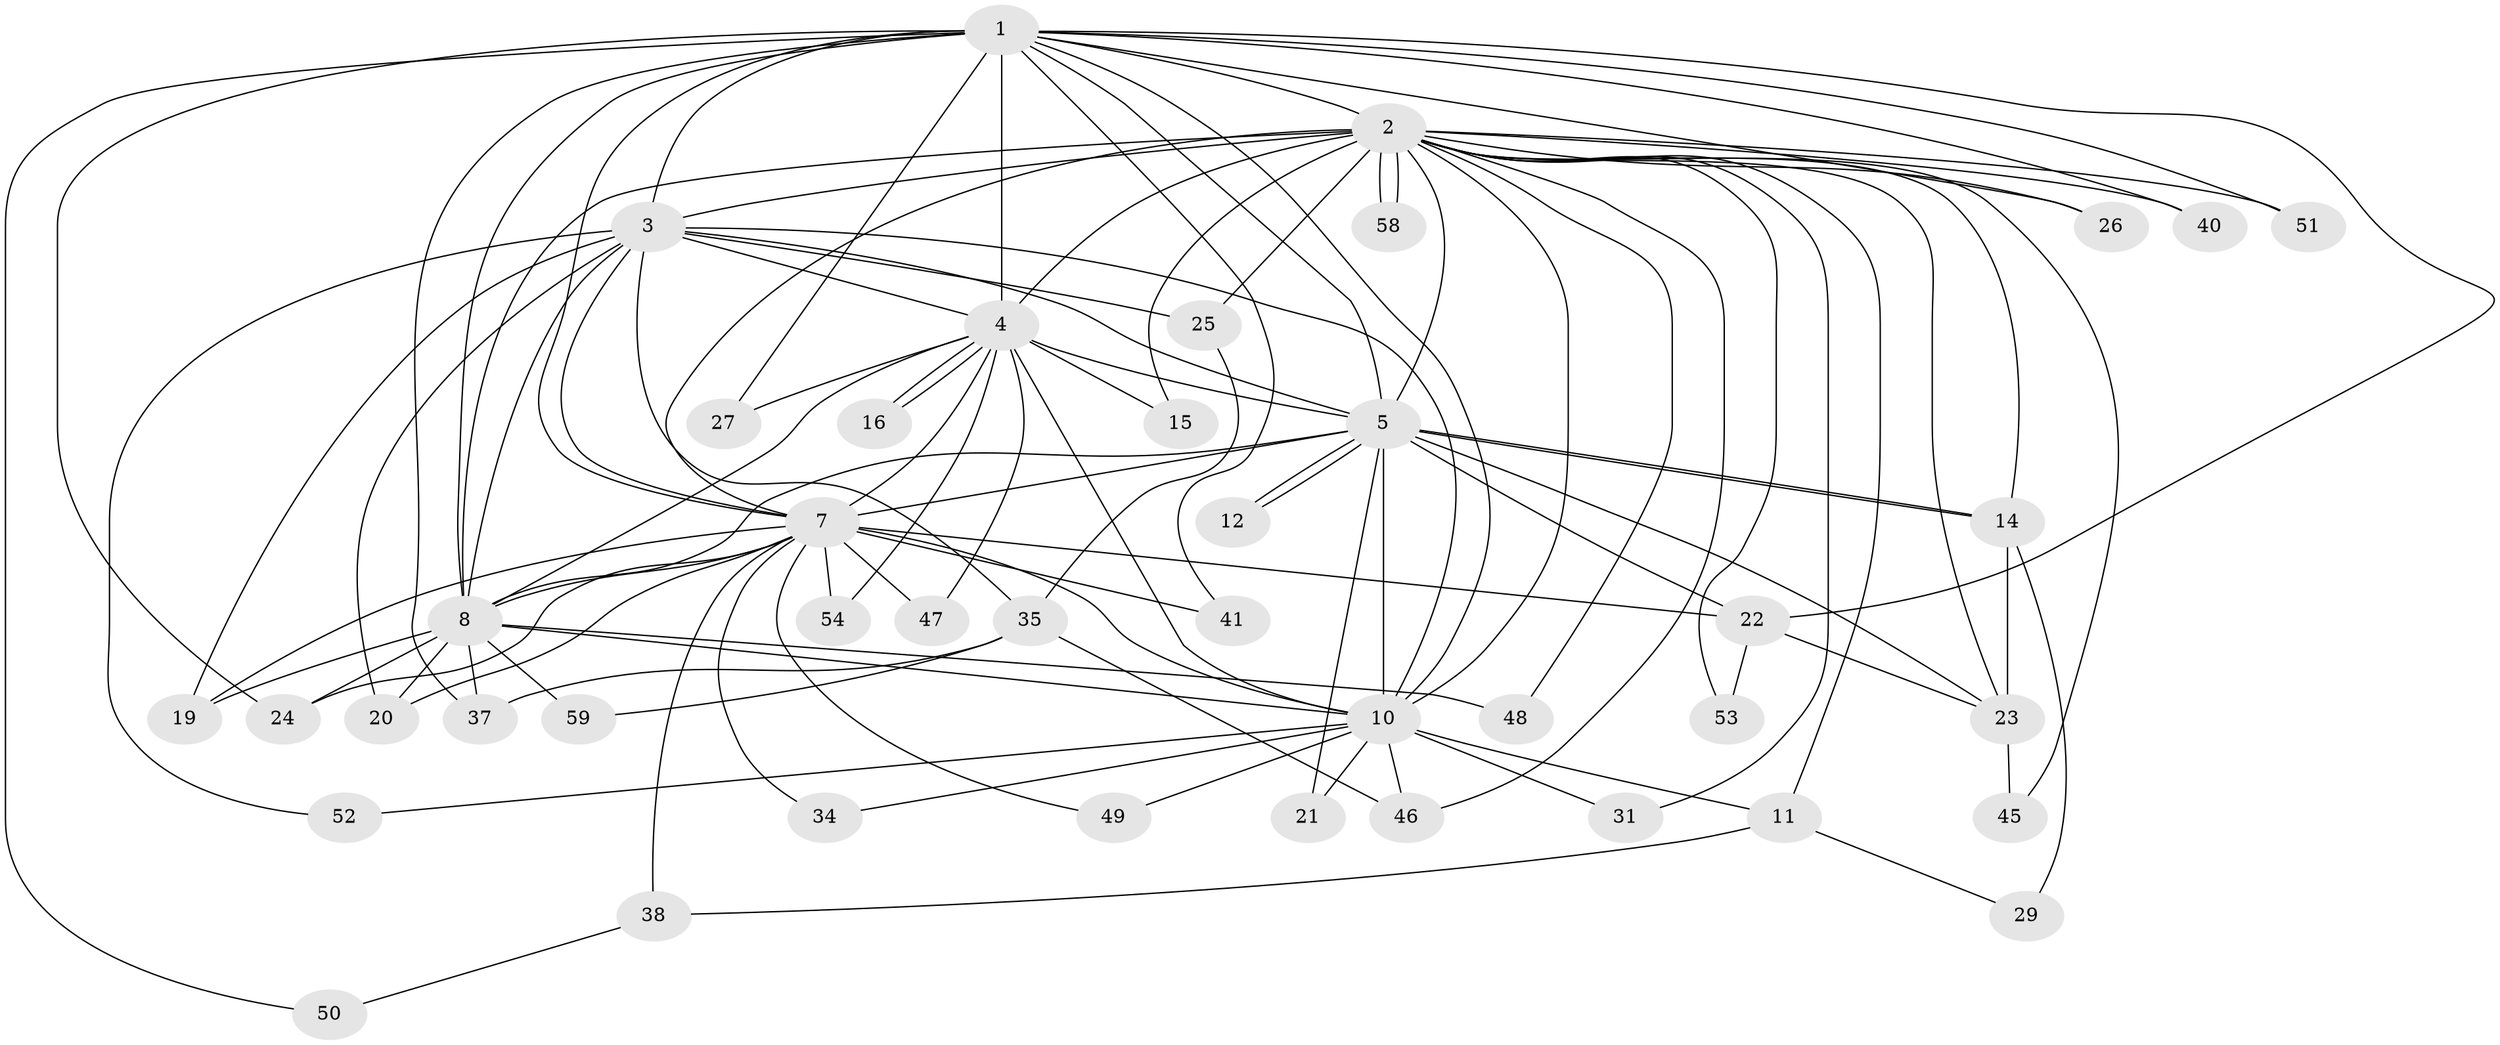 // original degree distribution, {19: 0.01694915254237288, 21: 0.01694915254237288, 14: 0.03389830508474576, 15: 0.01694915254237288, 16: 0.03389830508474576, 13: 0.01694915254237288, 20: 0.01694915254237288, 17: 0.01694915254237288, 4: 0.05084745762711865, 2: 0.559322033898305, 3: 0.1864406779661017, 5: 0.03389830508474576}
// Generated by graph-tools (version 1.1) at 2025/11/02/27/25 16:11:03]
// undirected, 42 vertices, 105 edges
graph export_dot {
graph [start="1"]
  node [color=gray90,style=filled];
  1 [super="+32"];
  2 [super="+9"];
  3 [super="+17"];
  4 [super="+6"];
  5 [super="+56"];
  7 [super="+13"];
  8 [super="+36"];
  10 [super="+39"];
  11;
  12;
  14 [super="+18"];
  15 [super="+42"];
  16;
  19 [super="+28"];
  20 [super="+55"];
  21;
  22 [super="+30"];
  23 [super="+33"];
  24 [super="+44"];
  25;
  26;
  27;
  29;
  31;
  34;
  35 [super="+43"];
  37;
  38;
  40;
  41;
  45;
  46 [super="+57"];
  47;
  48;
  49;
  50;
  51;
  52;
  53;
  54;
  58;
  59;
  1 -- 2 [weight=2];
  1 -- 3;
  1 -- 4 [weight=3];
  1 -- 5;
  1 -- 7;
  1 -- 8;
  1 -- 10;
  1 -- 24;
  1 -- 26;
  1 -- 27;
  1 -- 37;
  1 -- 40;
  1 -- 41;
  1 -- 50;
  1 -- 51;
  1 -- 22;
  2 -- 3 [weight=2];
  2 -- 4 [weight=4];
  2 -- 5 [weight=2];
  2 -- 7 [weight=2];
  2 -- 8 [weight=3];
  2 -- 10 [weight=3];
  2 -- 11;
  2 -- 25;
  2 -- 31;
  2 -- 40;
  2 -- 45;
  2 -- 48;
  2 -- 51;
  2 -- 58;
  2 -- 58;
  2 -- 46;
  2 -- 53;
  2 -- 23;
  2 -- 26;
  2 -- 14;
  2 -- 15;
  3 -- 4 [weight=3];
  3 -- 5;
  3 -- 7;
  3 -- 8;
  3 -- 10;
  3 -- 25;
  3 -- 52;
  3 -- 19;
  3 -- 35;
  3 -- 20;
  4 -- 5 [weight=2];
  4 -- 7 [weight=3];
  4 -- 8 [weight=2];
  4 -- 10 [weight=2];
  4 -- 15 [weight=2];
  4 -- 16;
  4 -- 16;
  4 -- 27;
  4 -- 47;
  4 -- 54;
  5 -- 7;
  5 -- 8;
  5 -- 10;
  5 -- 12;
  5 -- 12;
  5 -- 14;
  5 -- 14;
  5 -- 21;
  5 -- 22;
  5 -- 23;
  7 -- 8;
  7 -- 10;
  7 -- 19;
  7 -- 20;
  7 -- 22;
  7 -- 24;
  7 -- 34;
  7 -- 38;
  7 -- 41;
  7 -- 47;
  7 -- 49;
  7 -- 54;
  8 -- 10;
  8 -- 19;
  8 -- 20;
  8 -- 37;
  8 -- 48;
  8 -- 59;
  8 -- 24;
  10 -- 11;
  10 -- 21;
  10 -- 31;
  10 -- 34;
  10 -- 49;
  10 -- 52;
  10 -- 46;
  11 -- 29;
  11 -- 38;
  14 -- 23;
  14 -- 29;
  22 -- 53;
  22 -- 23;
  23 -- 45;
  25 -- 35;
  35 -- 46;
  35 -- 59;
  35 -- 37;
  38 -- 50;
}
